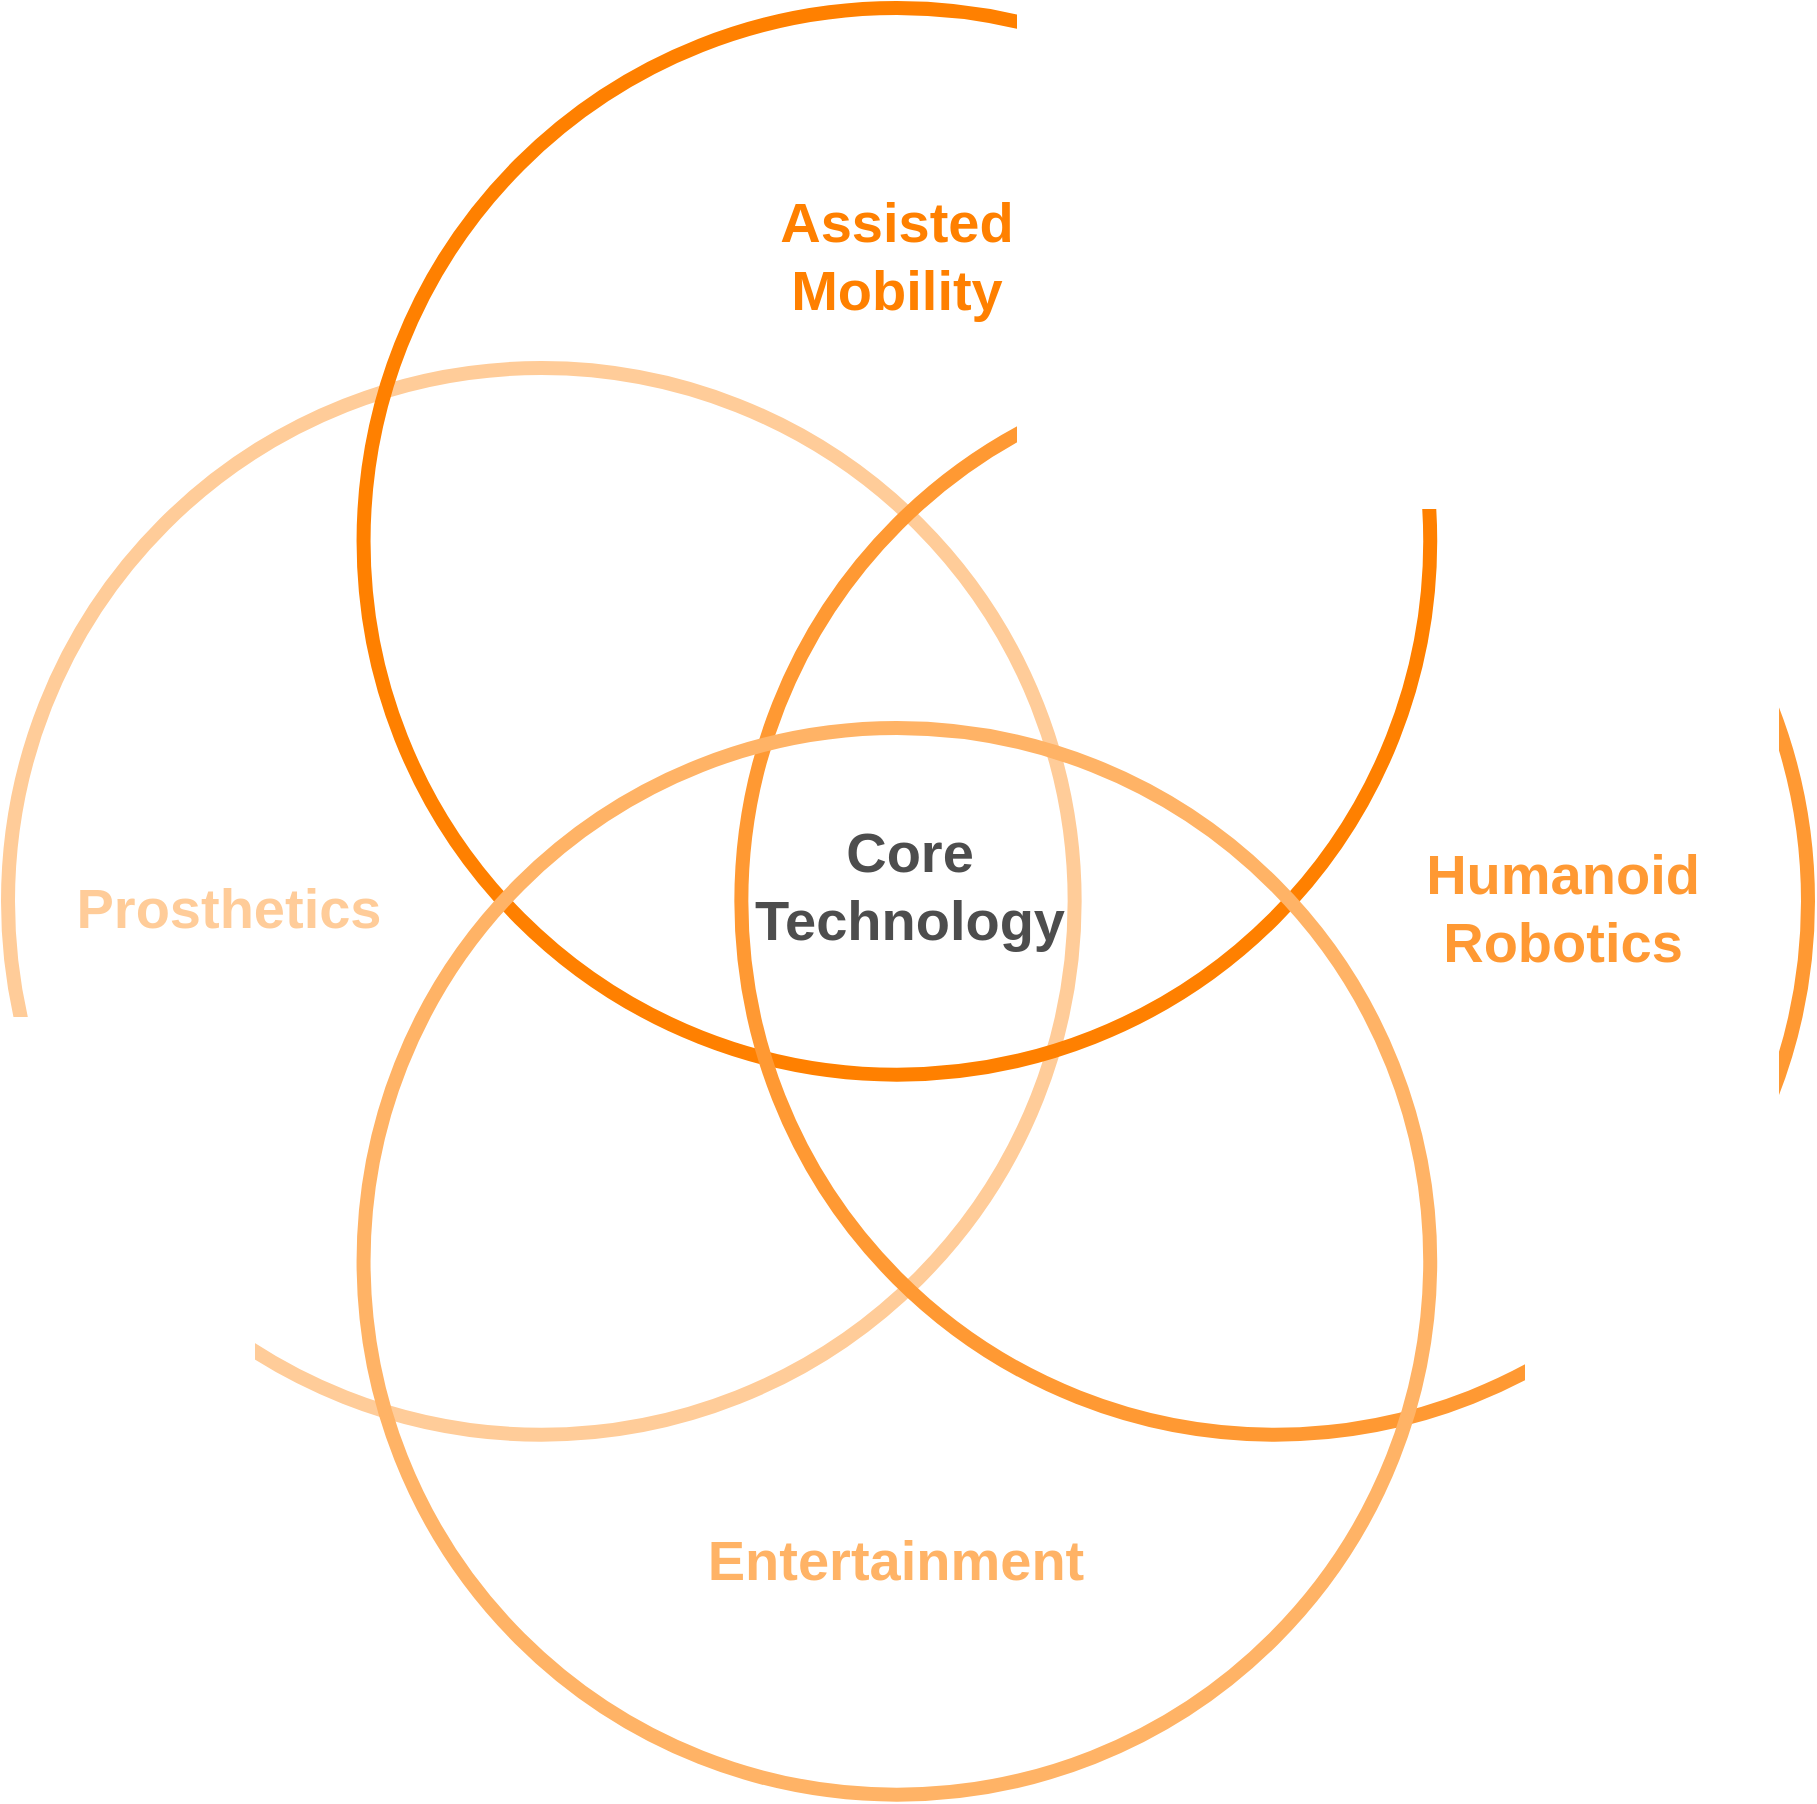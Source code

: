 <mxfile version="23.0.2" type="dropbox">
  <diagram name="Page-1" id="2jT1pFFwxPAM29rdPujK">
    <mxGraphModel dx="1393" dy="1345" grid="1" gridSize="10" guides="1" tooltips="1" connect="1" arrows="1" fold="1" page="1" pageScale="1" pageWidth="850" pageHeight="1100" math="0" shadow="0">
      <root>
        <mxCell id="0" />
        <mxCell id="1" parent="0" />
        <mxCell id="KdRugcyAtEizaryHGDG_-2" value="" style="ellipse;whiteSpace=wrap;html=1;aspect=fixed;fillColor=none;fontSize=15;fontColor=#0000FF;strokeColor=#FFCC99;strokeWidth=7;" vertex="1" parent="1">
          <mxGeometry x="140" y="400" width="533.333" height="533.333" as="geometry" />
        </mxCell>
        <mxCell id="KdRugcyAtEizaryHGDG_-4" value="" style="ellipse;whiteSpace=wrap;html=1;aspect=fixed;fillColor=none;fontSize=15;fontColor=default;strokeColor=#FF8000;strokeWidth=7;" vertex="1" parent="1">
          <mxGeometry x="317.778" y="220" width="533.333" height="533.333" as="geometry" />
        </mxCell>
        <mxCell id="KdRugcyAtEizaryHGDG_-5" value="" style="ellipse;whiteSpace=wrap;html=1;aspect=fixed;fillColor=none;fontSize=15;strokeColor=#FF9933;strokeWidth=7;" vertex="1" parent="1">
          <mxGeometry x="506.667" y="400" width="533.333" height="533.333" as="geometry" />
        </mxCell>
        <mxCell id="KdRugcyAtEizaryHGDG_-6" value="" style="ellipse;whiteSpace=wrap;html=1;aspect=fixed;fillColor=none;fontSize=15;strokeColor=#FFB366;strokeWidth=7;fontColor=#FFFF00;" vertex="1" parent="1">
          <mxGeometry x="317.778" y="580" width="533.333" height="533.333" as="geometry" />
        </mxCell>
        <mxCell id="KdRugcyAtEizaryHGDG_-9" value="Prosthetics" style="text;html=1;strokeColor=none;fillColor=none;align=center;verticalAlign=middle;whiteSpace=wrap;rounded=0;fontColor=#FFCC99;fontStyle=1;fontSize=28;" vertex="1" parent="1">
          <mxGeometry x="184.444" y="636.25" width="133.333" height="67.5" as="geometry" />
        </mxCell>
        <mxCell id="KdRugcyAtEizaryHGDG_-22" value="Assisted Mobility" style="text;html=1;strokeColor=none;fillColor=none;align=center;verticalAlign=middle;whiteSpace=wrap;rounded=0;fontColor=#FF8000;fontStyle=1;fontSize=28;" vertex="1" parent="1">
          <mxGeometry x="517.778" y="310" width="133.333" height="67.5" as="geometry" />
        </mxCell>
        <mxCell id="KdRugcyAtEizaryHGDG_-23" value="Humanoid Robotics" style="text;html=1;strokeColor=none;fillColor=none;align=center;verticalAlign=middle;whiteSpace=wrap;rounded=0;fontColor=#FF9933;fontStyle=1;fontSize=28;" vertex="1" parent="1">
          <mxGeometry x="851.111" y="636.25" width="133.333" height="67.5" as="geometry" />
        </mxCell>
        <mxCell id="KdRugcyAtEizaryHGDG_-24" value="Entertainment" style="text;html=1;strokeColor=none;fillColor=none;align=center;verticalAlign=middle;whiteSpace=wrap;rounded=0;fontColor=#FFB366;fontStyle=1;fontSize=28;" vertex="1" parent="1">
          <mxGeometry x="484.444" y="962.5" width="200" height="67.5" as="geometry" />
        </mxCell>
        <mxCell id="KdRugcyAtEizaryHGDG_-25" value="Core Technology" style="text;html=1;strokeColor=none;fillColor=none;align=center;verticalAlign=middle;whiteSpace=wrap;rounded=0;fontStyle=1;fontColor=#4D4D4D;fontSize=28;" vertex="1" parent="1">
          <mxGeometry x="512.22" y="613.75" width="157.78" height="90" as="geometry" />
        </mxCell>
      </root>
    </mxGraphModel>
  </diagram>
</mxfile>
